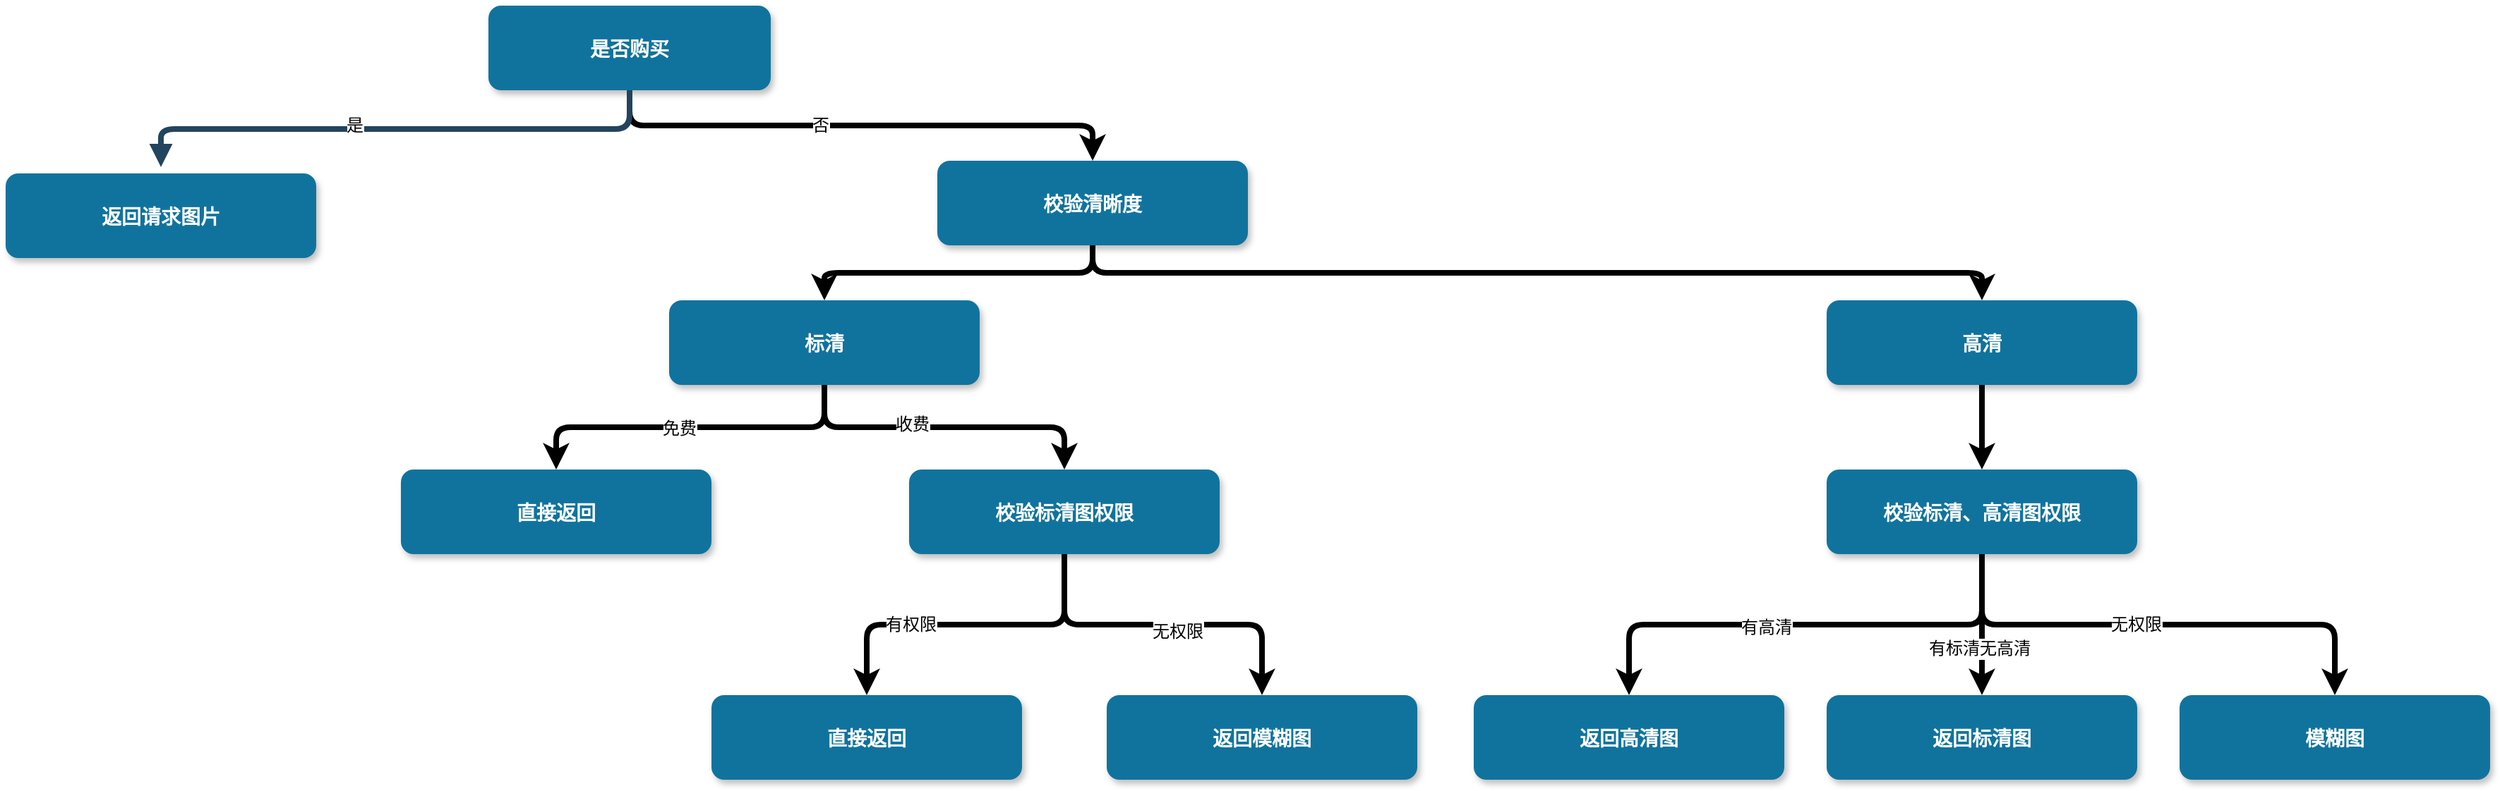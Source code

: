<mxfile pages="1" version="11.2.5" type="github"><diagram name="Page-1" id="97916047-d0de-89f5-080d-49f4d83e522f"><mxGraphModel dx="1422" dy="715" grid="1" gridSize="10" guides="1" tooltips="1" connect="1" arrows="1" fold="1" page="1" pageScale="1.5" pageWidth="1169" pageHeight="827" background="#ffffff" math="0" shadow="0"><root><mxCell id="0"/><mxCell id="1" parent="0"/><mxCell id="LSdAix3bs996uopejrKY-57" style="edgeStyle=elbowEdgeStyle;rounded=1;orthogonalLoop=1;jettySize=auto;html=1;strokeWidth=4;elbow=vertical;" parent="1" source="2" target="LSdAix3bs996uopejrKY-55" edge="1"><mxGeometry relative="1" as="geometry"/></mxCell><mxCell id="LSdAix3bs996uopejrKY-71" value="否" style="text;html=1;resizable=0;points=[];align=center;verticalAlign=middle;labelBackgroundColor=#ffffff;" parent="LSdAix3bs996uopejrKY-57" vertex="1" connectable="0"><mxGeometry x="-0.153" relative="1" as="geometry"><mxPoint as="offset"/></mxGeometry></mxCell><mxCell id="2" value="是否购买" style="rounded=1;fillColor=#10739E;strokeColor=none;shadow=1;gradientColor=none;fontStyle=1;fontColor=#FFFFFF;fontSize=14;" parent="1" vertex="1"><mxGeometry x="342" y="171" width="200" height="60" as="geometry"/></mxCell><mxCell id="29" value="" style="edgeStyle=elbowEdgeStyle;elbow=vertical;strokeWidth=4;endArrow=block;endFill=1;fontStyle=1;strokeColor=#23445D;" parent="1" source="2" edge="1"><mxGeometry x="-308" y="131" width="100" height="100" as="geometry"><mxPoint x="-308" y="231" as="sourcePoint"/><mxPoint x="110" y="285.5" as="targetPoint"/></mxGeometry></mxCell><mxCell id="LSdAix3bs996uopejrKY-70" value="是" style="text;html=1;resizable=0;points=[];align=center;verticalAlign=middle;labelBackgroundColor=#ffffff;" parent="29" vertex="1" connectable="0"><mxGeometry relative="1" as="geometry"><mxPoint x="-29" y="-3" as="offset"/></mxGeometry></mxCell><mxCell id="LSdAix3bs996uopejrKY-64" style="edgeStyle=elbowEdgeStyle;rounded=1;orthogonalLoop=1;jettySize=auto;elbow=vertical;html=1;entryX=0.5;entryY=0;entryDx=0;entryDy=0;strokeWidth=4;" parent="1" source="LSdAix3bs996uopejrKY-55" target="LSdAix3bs996uopejrKY-62" edge="1"><mxGeometry relative="1" as="geometry"/></mxCell><mxCell id="LSdAix3bs996uopejrKY-65" style="edgeStyle=elbowEdgeStyle;rounded=1;orthogonalLoop=1;jettySize=auto;elbow=vertical;html=1;strokeWidth=4;" parent="1" source="LSdAix3bs996uopejrKY-55" target="LSdAix3bs996uopejrKY-63" edge="1"><mxGeometry relative="1" as="geometry"/></mxCell><mxCell id="LSdAix3bs996uopejrKY-55" value="校验清晰度" style="rounded=1;fillColor=#10739E;strokeColor=none;shadow=1;gradientColor=none;fontStyle=1;fontColor=#FFFFFF;fontSize=14;" parent="1" vertex="1"><mxGeometry x="660" y="281" width="220" height="60" as="geometry"/></mxCell><mxCell id="LSdAix3bs996uopejrKY-60" value="返回请求图片" style="rounded=1;fillColor=#10739E;strokeColor=none;shadow=1;gradientColor=none;fontStyle=1;fontColor=#FFFFFF;fontSize=14;" parent="1" vertex="1"><mxGeometry y="290" width="220" height="60" as="geometry"/></mxCell><mxCell id="LSdAix3bs996uopejrKY-72" style="edgeStyle=elbowEdgeStyle;rounded=1;orthogonalLoop=1;jettySize=auto;elbow=vertical;html=1;strokeWidth=4;exitX=0.5;exitY=1;exitDx=0;exitDy=0;" parent="1" source="LSdAix3bs996uopejrKY-63" target="LSdAix3bs996uopejrKY-69" edge="1"><mxGeometry relative="1" as="geometry"/></mxCell><mxCell id="LSdAix3bs996uopejrKY-77" value="收费" style="text;html=1;resizable=0;points=[];align=center;verticalAlign=middle;labelBackgroundColor=#ffffff;" parent="LSdAix3bs996uopejrKY-72" vertex="1" connectable="0"><mxGeometry x="-0.2" y="2" relative="1" as="geometry"><mxPoint as="offset"/></mxGeometry></mxCell><mxCell id="LSdAix3bs996uopejrKY-81" style="edgeStyle=elbowEdgeStyle;rounded=1;orthogonalLoop=1;jettySize=auto;elbow=vertical;html=1;strokeWidth=4;" parent="1" source="LSdAix3bs996uopejrKY-62" target="LSdAix3bs996uopejrKY-80" edge="1"><mxGeometry relative="1" as="geometry"/></mxCell><mxCell id="LSdAix3bs996uopejrKY-62" value="高清" style="rounded=1;fillColor=#10739E;strokeColor=none;shadow=1;gradientColor=none;fontStyle=1;fontColor=#FFFFFF;fontSize=14;" parent="1" vertex="1"><mxGeometry x="1290" y="380" width="220" height="60" as="geometry"/></mxCell><mxCell id="LSdAix3bs996uopejrKY-67" style="edgeStyle=elbowEdgeStyle;rounded=1;orthogonalLoop=1;jettySize=auto;elbow=vertical;html=1;strokeWidth=4;" parent="1" source="LSdAix3bs996uopejrKY-63" target="LSdAix3bs996uopejrKY-66" edge="1"><mxGeometry relative="1" as="geometry"/></mxCell><mxCell id="LSdAix3bs996uopejrKY-68" value="免费" style="text;html=1;resizable=0;points=[];align=center;verticalAlign=middle;labelBackgroundColor=#ffffff;" parent="LSdAix3bs996uopejrKY-67" vertex="1" connectable="0"><mxGeometry y="12" relative="1" as="geometry"><mxPoint x="-8" y="-11" as="offset"/></mxGeometry></mxCell><mxCell id="LSdAix3bs996uopejrKY-63" value="标清" style="rounded=1;fillColor=#10739E;strokeColor=none;shadow=1;gradientColor=none;fontStyle=1;fontColor=#FFFFFF;fontSize=14;" parent="1" vertex="1"><mxGeometry x="470" y="380" width="220" height="60" as="geometry"/></mxCell><mxCell id="LSdAix3bs996uopejrKY-66" value="直接返回" style="rounded=1;fillColor=#10739E;strokeColor=none;shadow=1;gradientColor=none;fontStyle=1;fontColor=#FFFFFF;fontSize=14;" parent="1" vertex="1"><mxGeometry x="280" y="500" width="220" height="60" as="geometry"/></mxCell><mxCell id="LSdAix3bs996uopejrKY-74" style="edgeStyle=elbowEdgeStyle;rounded=1;orthogonalLoop=1;jettySize=auto;elbow=vertical;html=1;entryX=0.5;entryY=0;entryDx=0;entryDy=0;strokeWidth=4;" parent="1" source="LSdAix3bs996uopejrKY-69" target="LSdAix3bs996uopejrKY-73" edge="1"><mxGeometry relative="1" as="geometry"/></mxCell><mxCell id="LSdAix3bs996uopejrKY-79" value="有权限" style="text;html=1;resizable=0;points=[];align=center;verticalAlign=middle;labelBackgroundColor=#ffffff;" parent="LSdAix3bs996uopejrKY-74" vertex="1" connectable="0"><mxGeometry x="0.325" relative="1" as="geometry"><mxPoint as="offset"/></mxGeometry></mxCell><mxCell id="LSdAix3bs996uopejrKY-76" style="edgeStyle=elbowEdgeStyle;rounded=1;orthogonalLoop=1;jettySize=auto;elbow=vertical;html=1;strokeWidth=4;" parent="1" source="LSdAix3bs996uopejrKY-69" target="LSdAix3bs996uopejrKY-75" edge="1"><mxGeometry relative="1" as="geometry"/></mxCell><mxCell id="LSdAix3bs996uopejrKY-78" value="无权限" style="text;html=1;resizable=0;points=[];align=center;verticalAlign=middle;labelBackgroundColor=#ffffff;" parent="LSdAix3bs996uopejrKY-76" vertex="1" connectable="0"><mxGeometry x="0.083" y="-5" relative="1" as="geometry"><mxPoint as="offset"/></mxGeometry></mxCell><mxCell id="LSdAix3bs996uopejrKY-69" value="校验标清图权限" style="rounded=1;fillColor=#10739E;strokeColor=none;shadow=1;gradientColor=none;fontStyle=1;fontColor=#FFFFFF;fontSize=14;" parent="1" vertex="1"><mxGeometry x="640" y="500" width="220" height="60" as="geometry"/></mxCell><mxCell id="LSdAix3bs996uopejrKY-73" value="直接返回" style="rounded=1;fillColor=#10739E;strokeColor=none;shadow=1;gradientColor=none;fontStyle=1;fontColor=#FFFFFF;fontSize=14;" parent="1" vertex="1"><mxGeometry x="500" y="660" width="220" height="60" as="geometry"/></mxCell><mxCell id="LSdAix3bs996uopejrKY-75" value="返回模糊图" style="rounded=1;fillColor=#10739E;strokeColor=none;shadow=1;gradientColor=none;fontStyle=1;fontColor=#FFFFFF;fontSize=14;" parent="1" vertex="1"><mxGeometry x="780" y="660" width="220" height="60" as="geometry"/></mxCell><mxCell id="LSdAix3bs996uopejrKY-83" style="edgeStyle=elbowEdgeStyle;rounded=1;orthogonalLoop=1;jettySize=auto;elbow=vertical;html=1;strokeWidth=4;" parent="1" source="LSdAix3bs996uopejrKY-80" target="LSdAix3bs996uopejrKY-82" edge="1"><mxGeometry relative="1" as="geometry"/></mxCell><mxCell id="LSdAix3bs996uopejrKY-84" value="无权限" style="text;html=1;resizable=0;points=[];align=center;verticalAlign=middle;labelBackgroundColor=#ffffff;" parent="LSdAix3bs996uopejrKY-83" vertex="1" connectable="0"><mxGeometry x="-0.095" relative="1" as="geometry"><mxPoint as="offset"/></mxGeometry></mxCell><mxCell id="LSdAix3bs996uopejrKY-89" style="edgeStyle=elbowEdgeStyle;rounded=1;orthogonalLoop=1;jettySize=auto;elbow=vertical;html=1;strokeWidth=4;" parent="1" source="LSdAix3bs996uopejrKY-80" target="LSdAix3bs996uopejrKY-87" edge="1"><mxGeometry relative="1" as="geometry"/></mxCell><mxCell id="LSdAix3bs996uopejrKY-91" value="有高清" style="text;html=1;resizable=0;points=[];align=center;verticalAlign=middle;labelBackgroundColor=#ffffff;" parent="LSdAix3bs996uopejrKY-89" vertex="1" connectable="0"><mxGeometry x="0.16" y="2" relative="1" as="geometry"><mxPoint as="offset"/></mxGeometry></mxCell><mxCell id="LSdAix3bs996uopejrKY-90" style="edgeStyle=elbowEdgeStyle;rounded=1;orthogonalLoop=1;jettySize=auto;elbow=vertical;html=1;strokeWidth=4;" parent="1" source="LSdAix3bs996uopejrKY-80" target="LSdAix3bs996uopejrKY-88" edge="1"><mxGeometry relative="1" as="geometry"/></mxCell><mxCell id="LSdAix3bs996uopejrKY-92" value="有标清无高清" style="text;html=1;resizable=0;points=[];align=center;verticalAlign=middle;labelBackgroundColor=#ffffff;" parent="LSdAix3bs996uopejrKY-90" vertex="1" connectable="0"><mxGeometry x="0.34" y="-2" relative="1" as="geometry"><mxPoint as="offset"/></mxGeometry></mxCell><mxCell id="LSdAix3bs996uopejrKY-80" value="校验标清、高清图权限" style="rounded=1;fillColor=#10739E;strokeColor=none;shadow=1;gradientColor=none;fontStyle=1;fontColor=#FFFFFF;fontSize=14;" parent="1" vertex="1"><mxGeometry x="1290" y="500" width="220" height="60" as="geometry"/></mxCell><mxCell id="LSdAix3bs996uopejrKY-82" value="模糊图" style="rounded=1;fillColor=#10739E;strokeColor=none;shadow=1;gradientColor=none;fontStyle=1;fontColor=#FFFFFF;fontSize=14;" parent="1" vertex="1"><mxGeometry x="1540" y="660" width="220" height="60" as="geometry"/></mxCell><mxCell id="LSdAix3bs996uopejrKY-87" value="返回高清图" style="rounded=1;fillColor=#10739E;strokeColor=none;shadow=1;gradientColor=none;fontStyle=1;fontColor=#FFFFFF;fontSize=14;" parent="1" vertex="1"><mxGeometry x="1040" y="660" width="220" height="60" as="geometry"/></mxCell><mxCell id="LSdAix3bs996uopejrKY-88" value="返回标清图" style="rounded=1;fillColor=#10739E;strokeColor=none;shadow=1;gradientColor=none;fontStyle=1;fontColor=#FFFFFF;fontSize=14;" parent="1" vertex="1"><mxGeometry x="1290" y="660" width="220" height="60" as="geometry"/></mxCell></root></mxGraphModel></diagram></mxfile>
